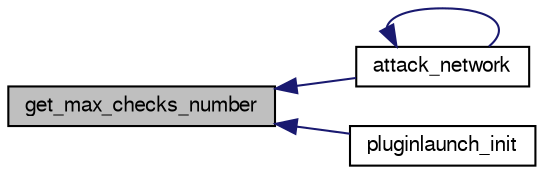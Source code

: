 digraph G
{
  bgcolor="transparent";
  edge [fontname="FreeSans",fontsize="10",labelfontname="FreeSans",labelfontsize="10"];
  node [fontname="FreeSans",fontsize="10",shape=record];
  rankdir=LR;
  Node1 [label="get_max_checks_number",height=0.2,width=0.4,color="black", fillcolor="grey75", style="filled" fontcolor="black"];
  Node1 -> Node2 [dir=back,color="midnightblue",fontsize="10",style="solid",fontname="FreeSans"];
  Node2 [label="attack_network",height=0.2,width=0.4,color="black",URL="$attack_8h.html#a8487544e41baa26d15e4f9a91e4b34b8",tooltip="Attack a whole network."];
  Node2 -> Node2 [dir=back,color="midnightblue",fontsize="10",style="solid",fontname="FreeSans"];
  Node1 -> Node3 [dir=back,color="midnightblue",fontsize="10",style="solid",fontname="FreeSans"];
  Node3 [label="pluginlaunch_init",height=0.2,width=0.4,color="black",URL="$pluginlaunch_8h.html#a4a7b1afd48034ddc80ddbcdf68c9e67b"];
}
